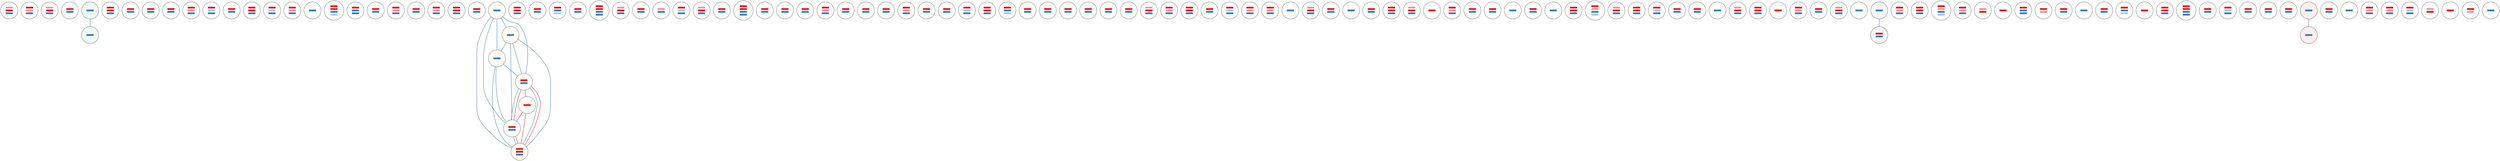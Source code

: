 graph "" {
"20957_4#302" [fontname="helvetica neue", label=<<table cellspacing="6px" border="0" cellborder="0"><tr><td height="10" width="40" bgcolor="#ff8e8f"></td></tr><tr><td height="10" width="40" bgcolor="#e41a1c"></td></tr><tr><td height="10" width="40" bgcolor="#377eb8"></td></tr></table>>, sep="0.4", shape=circle];
"20957_3#251" [fontname="helvetica neue", label=<<table cellspacing="6px" border="0" cellborder="0"><tr><td height="10" width="40" bgcolor="#e41a1c"></td></tr><tr><td height="10" width="40" bgcolor="#ff8e8f"></td></tr><tr><td height="10" width="40" bgcolor="#377eb8"></td></tr></table>>, sep="0.4", shape=circle];
"20957_3#289" [fontname="helvetica neue", label=<<table cellspacing="6px" border="0" cellborder="0"><tr><td height="10" width="40" bgcolor="#ff8e8f"></td></tr><tr><td height="10" width="40" bgcolor="#e41a1c"></td></tr><tr><td height="10" width="40" bgcolor="#377eb8"></td></tr></table>>, sep="0.4", shape=circle];
"20957_3#105" [fontname="helvetica neue", label=<<table cellspacing="6px" border="0" cellborder="0"><tr><td height="10" width="40" bgcolor="#e41a1c"></td></tr><tr><td height="10" width="40" bgcolor="#377eb8"></td></tr></table>>, sep="0.4", shape=circle];
"20957_3#257" [fillcolor="#8dd3c720", fontname="helvetica neue", label=<<table cellspacing="6px" border="0" cellborder="0"><tr><td height="10" width="40" bgcolor="#377eb8"></td></tr></table>>, sep="0.4", shape=circle, style=filled];
"20957_3#255" [fontname="helvetica neue", label=<<table cellspacing="6px" border="0" cellborder="0"><tr><td height="10" width="40" bgcolor="#e41a1c"></td></tr><tr><td height="10" width="40" bgcolor="#e41a1c"></td></tr><tr><td height="10" width="40" bgcolor="#377eb8"></td></tr></table>>, sep="0.4", shape=circle];
"20957_4#18" [fontname="helvetica neue", label=<<table cellspacing="6px" border="0" cellborder="0"><tr><td height="10" width="40" bgcolor="#e41a1c"></td></tr><tr><td height="10" width="40" bgcolor="#377eb8"></td></tr></table>>, sep="0.4", shape=circle];
"20957_4#110" [fontname="helvetica neue", label=<<table cellspacing="6px" border="0" cellborder="0"><tr><td height="10" width="40" bgcolor="#e41a1c"></td></tr><tr><td height="10" width="40" bgcolor="#377eb8"></td></tr></table>>, sep="0.4", shape=circle];
"20957_4#168" [fontname="helvetica neue", label=<<table cellspacing="6px" border="0" cellborder="0"><tr><td height="10" width="40" bgcolor="#e41a1c"></td></tr><tr><td height="10" width="40" bgcolor="#377eb8"></td></tr></table>>, sep="0.4", shape=circle];
"20957_3#195" [fontname="helvetica neue", label=<<table cellspacing="6px" border="0" cellborder="0"><tr><td height="10" width="40" bgcolor="#e41a1c"></td></tr><tr><td height="10" width="40" bgcolor="#ff8e8f"></td></tr><tr><td height="10" width="40" bgcolor="#377eb8"></td></tr></table>>, sep="0.4", shape=circle];
"20957_3#149" [fontname="helvetica neue", label=<<table cellspacing="6px" border="0" cellborder="0"><tr><td height="10" width="40" bgcolor="#e41a1c"></td></tr><tr><td height="10" width="40" bgcolor="#9bcaef"></td></tr><tr><td height="10" width="40" bgcolor="#377eb8"></td></tr></table>>, sep="0.4", shape=circle];
"20957_4#20" [fontname="helvetica neue", label=<<table cellspacing="6px" border="0" cellborder="0"><tr><td height="10" width="40" bgcolor="#e41a1c"></td></tr><tr><td height="10" width="40" bgcolor="#377eb8"></td></tr></table>>, sep="0.4", shape=circle];
"20957_3#263" [fontname="helvetica neue", label=<<table cellspacing="6px" border="0" cellborder="0"><tr><td height="10" width="40" bgcolor="#e41a1c"></td></tr><tr><td height="10" width="40" bgcolor="#e41a1c"></td></tr><tr><td height="10" width="40" bgcolor="#377eb8"></td></tr></table>>, sep="0.4", shape=circle];
"20957_4#68" [fontname="helvetica neue", label=<<table cellspacing="6px" border="0" cellborder="0"><tr><td height="10" width="40" bgcolor="#e41a1c"></td></tr><tr><td height="10" width="40" bgcolor="#9bcaef"></td></tr><tr><td height="10" width="40" bgcolor="#377eb8"></td></tr></table>>, sep="0.4", shape=circle];
"20957_3#115" [fontname="helvetica neue", label=<<table cellspacing="6px" border="0" cellborder="0"><tr><td height="10" width="40" bgcolor="#e41a1c"></td></tr><tr><td height="10" width="40" bgcolor="#ff8e8f"></td></tr><tr><td height="10" width="40" bgcolor="#377eb8"></td></tr></table>>, sep="0.4", shape=circle];
"20957_3#21" [fontname="helvetica neue", label=<<table cellspacing="6px" border="0" cellborder="0"><tr><td height="10" width="40" bgcolor="#377eb8"></td></tr></table>>, sep="0.4", shape=circle];
"20957_3#163" [fontname="helvetica neue", label=<<table cellspacing="6px" border="0" cellborder="0"><tr><td height="10" width="40" bgcolor="#e41a1c"></td></tr><tr><td height="10" width="40" bgcolor="#e41a1c"></td></tr><tr><td height="10" width="40" bgcolor="#377eb8"></td></tr><tr><td height="10" width="40" bgcolor="#9bcaef"></td></tr></table>>, sep="0.4", shape=circle];
"20957_4#210" [fontname="helvetica neue", label=<<table cellspacing="6px" border="0" cellborder="0"><tr><td height="10" width="40" bgcolor="#e41a1c"></td></tr><tr><td height="10" width="40" bgcolor="#377eb8"></td></tr><tr><td height="10" width="40" bgcolor="#377eb8"></td></tr></table>>, sep="0.4", shape=circle];
"20957_4#148" [fontname="helvetica neue", label=<<table cellspacing="6px" border="0" cellborder="0"><tr><td height="10" width="40" bgcolor="#e41a1c"></td></tr><tr><td height="10" width="40" bgcolor="#377eb8"></td></tr></table>>, sep="0.4", shape=circle];
"20957_4#4" [fontname="helvetica neue", label=<<table cellspacing="6px" border="0" cellborder="0"><tr><td height="10" width="40" bgcolor="#e41a1c"></td></tr><tr><td height="10" width="40" bgcolor="#ff8e8f"></td></tr><tr><td height="10" width="40" bgcolor="#377eb8"></td></tr></table>>, sep="0.4", shape=circle];
"20957_3#113" [fontname="helvetica neue", label=<<table cellspacing="6px" border="0" cellborder="0"><tr><td height="10" width="40" bgcolor="#e41a1c"></td></tr><tr><td height="10" width="40" bgcolor="#377eb8"></td></tr></table>>, sep="0.4", shape=circle];
"20957_3#117" [fontname="helvetica neue", label=<<table cellspacing="6px" border="0" cellborder="0"><tr><td height="10" width="40" bgcolor="#e41a1c"></td></tr><tr><td height="10" width="40" bgcolor="#ff8e8f"></td></tr><tr><td height="10" width="40" bgcolor="#377eb8"></td></tr></table>>, sep="0.4", shape=circle];
"20957_3#193" [fontname="helvetica neue", label=<<table cellspacing="6px" border="0" cellborder="0"><tr><td height="10" width="40" bgcolor="#e41a1c"></td></tr><tr><td height="10" width="40" bgcolor="#e41a1c"></td></tr><tr><td height="10" width="40" bgcolor="#377eb8"></td></tr></table>>, sep="0.4", shape=circle];
"20957_3#5" [fontname="helvetica neue", label=<<table cellspacing="6px" border="0" cellborder="0"><tr><td height="10" width="40" bgcolor="#e41a1c"></td></tr><tr><td height="10" width="40" bgcolor="#377eb8"></td></tr></table>>, sep="0.4", shape=circle];
"20957_3#311" [fillcolor="#ffffb320", fontname="helvetica neue", label=<<table cellspacing="6px" border="0" cellborder="0"><tr><td height="10" width="40" bgcolor="#377eb8"></td></tr></table>>, sep="0.4", shape=circle, style=filled];
"20957_4#296" [fontname="helvetica neue", label=<<table cellspacing="6px" border="0" cellborder="0"><tr><td height="10" width="40" bgcolor="#e41a1c"></td></tr><tr><td height="10" width="40" bgcolor="#e41a1c"></td></tr><tr><td height="10" width="40" bgcolor="#377eb8"></td></tr></table>>, sep="0.4", shape=circle];
"20957_3#211" [fontname="helvetica neue", label=<<table cellspacing="6px" border="0" cellborder="0"><tr><td height="10" width="40" bgcolor="#e41a1c"></td></tr><tr><td height="10" width="40" bgcolor="#377eb8"></td></tr></table>>, sep="0.4", shape=circle];
"20957_4#24" [fontname="helvetica neue", label=<<table cellspacing="6px" border="0" cellborder="0"><tr><td height="10" width="40" bgcolor="#e41a1c"></td></tr><tr><td height="10" width="40" bgcolor="#377eb8"></td></tr><tr><td height="10" width="40" bgcolor="#9bcaef"></td></tr></table>>, sep="0.4", shape=circle];
"20957_4#100" [fontname="helvetica neue", label=<<table cellspacing="6px" border="0" cellborder="0"><tr><td height="10" width="40" bgcolor="#e41a1c"></td></tr><tr><td height="10" width="40" bgcolor="#377eb8"></td></tr></table>>, sep="0.4", shape=circle];
"20957_4#72" [fontname="helvetica neue", label=<<table cellspacing="6px" border="0" cellborder="0"><tr><td height="10" width="40" bgcolor="#e41a1c"></td></tr><tr><td height="10" width="40" bgcolor="#e41a1c"></td></tr><tr><td height="10" width="40" bgcolor="#377eb8"></td></tr><tr><td height="10" width="40" bgcolor="#377eb8"></td></tr></table>>, sep="0.4", shape=circle];
"20957_3#119" [fontname="helvetica neue", label=<<table cellspacing="6px" border="0" cellborder="0"><tr><td height="10" width="40" bgcolor="#ff8e8f"></td></tr><tr><td height="10" width="40" bgcolor="#e41a1c"></td></tr><tr><td height="10" width="40" bgcolor="#377eb8"></td></tr></table>>, sep="0.4", shape=circle];
"20957_3#301" [fontname="helvetica neue", label=<<table cellspacing="6px" border="0" cellborder="0"><tr><td height="10" width="40" bgcolor="#e41a1c"></td></tr><tr><td height="10" width="40" bgcolor="#377eb8"></td></tr></table>>, sep="0.4", shape=circle];
"20957_4#166" [fontname="helvetica neue", label=<<table cellspacing="6px" border="0" cellborder="0"><tr><td height="10" width="40" bgcolor="#ff8e8f"></td></tr><tr><td height="10" width="40" bgcolor="#377eb8"></td></tr></table>>, sep="0.4", shape=circle];
"20957_3#17" [fontname="helvetica neue", label=<<table cellspacing="6px" border="0" cellborder="0"><tr><td height="10" width="40" bgcolor="#e41a1c"></td></tr><tr><td height="10" width="40" bgcolor="#9bcaef"></td></tr><tr><td height="10" width="40" bgcolor="#377eb8"></td></tr></table>>, sep="0.4", shape=circle];
"20957_3#145" [fontname="helvetica neue", label=<<table cellspacing="6px" border="0" cellborder="0"><tr><td height="10" width="40" bgcolor="#ff8e8f"></td></tr><tr><td height="10" width="40" bgcolor="#e41a1c"></td></tr><tr><td height="10" width="40" bgcolor="#377eb8"></td></tr></table>>, sep="0.4", shape=circle];
"20957_3#3" [fontname="helvetica neue", label=<<table cellspacing="6px" border="0" cellborder="0"><tr><td height="10" width="40" bgcolor="#e41a1c"></td></tr><tr><td height="10" width="40" bgcolor="#377eb8"></td></tr></table>>, sep="0.4", shape=circle];
"20957_3#53" [fontname="helvetica neue", label=<<table cellspacing="6px" border="0" cellborder="0"><tr><td height="10" width="40" bgcolor="#e41a1c"></td></tr><tr><td height="10" width="40" bgcolor="#e41a1c"></td></tr><tr><td height="10" width="40" bgcolor="#377eb8"></td></tr><tr><td height="10" width="40" bgcolor="#377eb8"></td></tr></table>>, sep="0.4", shape=circle];
"20957_3#55" [fontname="helvetica neue", label=<<table cellspacing="6px" border="0" cellborder="0"><tr><td height="10" width="40" bgcolor="#e41a1c"></td></tr><tr><td height="10" width="40" bgcolor="#377eb8"></td></tr></table>>, sep="0.4", shape=circle];
"20957_3#261" [fontname="helvetica neue", label=<<table cellspacing="6px" border="0" cellborder="0"><tr><td height="10" width="40" bgcolor="#e41a1c"></td></tr><tr><td height="10" width="40" bgcolor="#377eb8"></td></tr></table>>, sep="0.4", shape=circle];
"20957_4#8" [fontname="helvetica neue", label=<<table cellspacing="6px" border="0" cellborder="0"><tr><td height="10" width="40" bgcolor="#e41a1c"></td></tr><tr><td height="10" width="40" bgcolor="#377eb8"></td></tr></table>>, sep="0.4", shape=circle];
"20957_3#291" [fontname="helvetica neue", label=<<table cellspacing="6px" border="0" cellborder="0"><tr><td height="10" width="40" bgcolor="#e41a1c"></td></tr><tr><td height="10" width="40" bgcolor="#ff8e8f"></td></tr><tr><td height="10" width="40" bgcolor="#377eb8"></td></tr></table>>, sep="0.4", shape=circle];
"20957_3#97" [fontname="helvetica neue", label=<<table cellspacing="6px" border="0" cellborder="0"><tr><td height="10" width="40" bgcolor="#e41a1c"></td></tr><tr><td height="10" width="40" bgcolor="#377eb8"></td></tr></table>>, sep="0.4", shape=circle];
"20957_4#258" [fillcolor="#ffffb320", fontname="helvetica neue", label=<<table cellspacing="6px" border="0" cellborder="0"><tr><td height="10" width="40" bgcolor="#377eb8"></td></tr></table>>, sep="0.4", shape=circle, style=filled];
"20957_4#64" [fontname="helvetica neue", label=<<table cellspacing="6px" border="0" cellborder="0"><tr><td height="10" width="40" bgcolor="#e41a1c"></td></tr><tr><td height="10" width="40" bgcolor="#377eb8"></td></tr></table>>, sep="0.4", shape=circle];
"20957_4#348" [fontname="helvetica neue", label=<<table cellspacing="6px" border="0" cellborder="0"><tr><td height="10" width="40" bgcolor="#e41a1c"></td></tr><tr><td height="10" width="40" bgcolor="#377eb8"></td></tr></table>>, sep="0.4", shape=circle];
"20957_4#308" [fontname="helvetica neue", label=<<table cellspacing="6px" border="0" cellborder="0"><tr><td height="10" width="40" bgcolor="#e41a1c"></td></tr><tr><td height="10" width="40" bgcolor="#ff8e8f"></td></tr><tr><td height="10" width="40" bgcolor="#377eb8"></td></tr></table>>, sep="0.4", shape=circle];
"20957_4#300" [fontname="helvetica neue", label=<<table cellspacing="6px" border="0" cellborder="0"><tr><td height="10" width="40" bgcolor="#e41a1c"></td></tr><tr><td height="10" width="40" bgcolor="#377eb8"></td></tr></table>>, sep="0.4", shape=circle];
"20957_4#22" [fontname="helvetica neue", label=<<table cellspacing="6px" border="0" cellborder="0"><tr><td height="10" width="40" bgcolor="#e41a1c"></td></tr><tr><td height="10" width="40" bgcolor="#377eb8"></td></tr></table>>, sep="0.4", shape=circle];
"20957_4#60" [fontname="helvetica neue", label=<<table cellspacing="6px" border="0" cellborder="0"><tr><td height="10" width="40" bgcolor="#e41a1c"></td></tr><tr><td height="10" width="40" bgcolor="#9bcaef"></td></tr><tr><td height="10" width="40" bgcolor="#377eb8"></td></tr></table>>, sep="0.4", shape=circle];
"20957_4#54" [fontname="helvetica neue", label=<<table cellspacing="6px" border="0" cellborder="0"><tr><td height="10" width="40" bgcolor="#e41a1c"></td></tr><tr><td height="10" width="40" bgcolor="#e41a1c"></td></tr><tr><td height="10" width="40" bgcolor="#377eb8"></td></tr></table>>, sep="0.4", shape=circle];
"20957_4#252" [fontname="helvetica neue", label=<<table cellspacing="6px" border="0" cellborder="0"><tr><td height="10" width="40" bgcolor="#e41a1c"></td></tr><tr><td height="10" width="40" bgcolor="#377eb8"></td></tr><tr><td height="10" width="40" bgcolor="#9bcaef"></td></tr></table>>, sep="0.4", shape=circle];
"20957_3#19" [fontname="helvetica neue", label=<<table cellspacing="6px" border="0" cellborder="0"><tr><td height="10" width="40" bgcolor="#e41a1c"></td></tr><tr><td height="10" width="40" bgcolor="#377eb8"></td></tr></table>>, sep="0.4", shape=circle];
"20957_3#205" [fontname="helvetica neue", label=<<table cellspacing="6px" border="0" cellborder="0"><tr><td height="10" width="40" bgcolor="#e41a1c"></td></tr><tr><td height="10" width="40" bgcolor="#377eb8"></td></tr></table>>, sep="0.4", shape=circle];
"20957_3#213" [fontname="helvetica neue", label=<<table cellspacing="6px" border="0" cellborder="0"><tr><td height="10" width="40" bgcolor="#e41a1c"></td></tr><tr><td height="10" width="40" bgcolor="#377eb8"></td></tr></table>>, sep="0.4", shape=circle];
"20957_3#197" [fontname="helvetica neue", label=<<table cellspacing="6px" border="0" cellborder="0"><tr><td height="10" width="40" bgcolor="#e41a1c"></td></tr><tr><td height="10" width="40" bgcolor="#377eb8"></td></tr></table>>, sep="0.4", shape=circle];
"20957_4#198" [fontname="helvetica neue", label=<<table cellspacing="6px" border="0" cellborder="0"><tr><td height="10" width="40" bgcolor="#e41a1c"></td></tr><tr><td height="10" width="40" bgcolor="#377eb8"></td></tr></table>>, sep="0.4", shape=circle];
"20957_4#264" [fontname="helvetica neue", label=<<table cellspacing="6px" border="0" cellborder="0"><tr><td height="10" width="40" bgcolor="#e41a1c"></td></tr><tr><td height="10" width="40" bgcolor="#377eb8"></td></tr></table>>, sep="0.4", shape=circle];
"20957_4#52" [fontname="helvetica neue", label=<<table cellspacing="6px" border="0" cellborder="0"><tr><td height="10" width="40" bgcolor="#ff8e8f"></td></tr><tr><td height="10" width="40" bgcolor="#e41a1c"></td></tr><tr><td height="10" width="40" bgcolor="#377eb8"></td></tr></table>>, sep="0.4", shape=circle];
"20957_4#50" [fontname="helvetica neue", label=<<table cellspacing="6px" border="0" cellborder="0"><tr><td height="10" width="40" bgcolor="#e41a1c"></td></tr><tr><td height="10" width="40" bgcolor="#ff8e8f"></td></tr><tr><td height="10" width="40" bgcolor="#377eb8"></td></tr></table>>, sep="0.4", shape=circle];
"20957_4#116" [fillcolor="#ffffb320", fontname="helvetica neue", label=<<table cellspacing="6px" border="0" cellborder="0"><tr><td height="10" width="40" bgcolor="#377eb8"></td></tr></table>>, sep="0.4", shape=circle, style=filled];
"20957_3#157" [fontname="helvetica neue", label=<<table cellspacing="6px" border="0" cellborder="0"><tr><td height="10" width="40" bgcolor="#e41a1c"></td></tr><tr><td height="10" width="40" bgcolor="#e41a1c"></td></tr><tr><td height="10" width="40" bgcolor="#377eb8"></td></tr></table>>, sep="0.4", shape=circle];
"20957_3#67" [fontname="helvetica neue", label=<<table cellspacing="6px" border="0" cellborder="0"><tr><td height="10" width="40" bgcolor="#e41a1c"></td></tr><tr><td height="10" width="40" bgcolor="#377eb8"></td></tr></table>>, sep="0.4", shape=circle];
"20957_3#111" [fontname="helvetica neue", label=<<table cellspacing="6px" border="0" cellborder="0"><tr><td height="10" width="40" bgcolor="#e41a1c"></td></tr><tr><td height="10" width="40" bgcolor="#9bcaef"></td></tr><tr><td height="10" width="40" bgcolor="#377eb8"></td></tr></table>>, sep="0.4", shape=circle];
"20957_3#161" [fontname="helvetica neue", label=<<table cellspacing="6px" border="0" cellborder="0"><tr><td height="10" width="40" bgcolor="#e41a1c"></td></tr><tr><td height="10" width="40" bgcolor="#ff8e8f"></td></tr><tr><td height="10" width="40" bgcolor="#377eb8"></td></tr></table>>, sep="0.4", shape=circle];
"20957_4#254" [fontname="helvetica neue", label=<<table cellspacing="6px" border="0" cellborder="0"><tr><td height="10" width="40" bgcolor="#e41a1c"></td></tr><tr><td height="10" width="40" bgcolor="#ff8e8f"></td></tr><tr><td height="10" width="40" bgcolor="#377eb8"></td></tr></table>>, sep="0.4", shape=circle];
"20957_3#249" [fontname="helvetica neue", label=<<table cellspacing="6px" border="0" cellborder="0"><tr><td height="10" width="40" bgcolor="#377eb8"></td></tr></table>>, sep="0.4", shape=circle];
"20957_3#15" [fontname="helvetica neue", label=<<table cellspacing="6px" border="0" cellborder="0"><tr><td height="10" width="40" bgcolor="#ff8e8f"></td></tr><tr><td height="10" width="40" bgcolor="#e41a1c"></td></tr><tr><td height="10" width="40" bgcolor="#377eb8"></td></tr></table>>, sep="0.4", shape=circle];
"20957_3#199" [fontname="helvetica neue", label=<<table cellspacing="6px" border="0" cellborder="0"><tr><td height="10" width="40" bgcolor="#e41a1c"></td></tr><tr><td height="10" width="40" bgcolor="#377eb8"></td></tr></table>>, sep="0.4", shape=circle];
"20957_3#259" [fontname="helvetica neue", label=<<table cellspacing="6px" border="0" cellborder="0"><tr><td height="10" width="40" bgcolor="#377eb8"></td></tr></table>>, sep="0.4", shape=circle];
"20957_3#13" [fontname="helvetica neue", label=<<table cellspacing="6px" border="0" cellborder="0"><tr><td height="10" width="40" bgcolor="#e41a1c"></td></tr><tr><td height="10" width="40" bgcolor="#377eb8"></td></tr></table>>, sep="0.4", shape=circle];
"20957_3#243" [fontname="helvetica neue", label=<<table cellspacing="6px" border="0" cellborder="0"><tr><td height="10" width="40" bgcolor="#e41a1c"></td></tr><tr><td height="10" width="40" bgcolor="#e41a1c"></td></tr><tr><td height="10" width="40" bgcolor="#377eb8"></td></tr></table>>, sep="0.4", shape=circle];
"20957_3#99" [fontname="helvetica neue", label=<<table cellspacing="6px" border="0" cellborder="0"><tr><td height="10" width="40" bgcolor="#ff8e8f"></td></tr><tr><td height="10" width="40" bgcolor="#e41a1c"></td></tr><tr><td height="10" width="40" bgcolor="#377eb8"></td></tr></table>>, sep="0.4", shape=circle];
"20957_3#61" [fontname="helvetica neue", label=<<table cellspacing="6px" border="0" cellborder="0"><tr><td height="10" width="40" bgcolor="#e41a1c"></td></tr></table>>, sep="0.4", shape=circle];
"20957_3#347" [fontname="helvetica neue", label=<<table cellspacing="6px" border="0" cellborder="0"><tr><td height="10" width="40" bgcolor="#e41a1c"></td></tr><tr><td height="10" width="40" bgcolor="#ff8e8f"></td></tr><tr><td height="10" width="40" bgcolor="#377eb8"></td></tr></table>>, sep="0.4", shape=circle];
"20957_4#248" [fontname="helvetica neue", label=<<table cellspacing="6px" border="0" cellborder="0"><tr><td height="10" width="40" bgcolor="#e41a1c"></td></tr><tr><td height="10" width="40" bgcolor="#377eb8"></td></tr></table>>, sep="0.4", shape=circle];
"20957_4#62" [fontname="helvetica neue", label=<<table cellspacing="6px" border="0" cellborder="0"><tr><td height="10" width="40" bgcolor="#e41a1c"></td></tr><tr><td height="10" width="40" bgcolor="#377eb8"></td></tr></table>>, sep="0.4", shape=circle];
"20957_4#202" [fillcolor="#8dd3c720", fontname="helvetica neue", label=<<table cellspacing="6px" border="0" cellborder="0"><tr><td height="10" width="40" bgcolor="#377eb8"></td></tr></table>>, sep="0.4", shape=circle, style=filled];
"20957_4#352" [fontname="helvetica neue", label=<<table cellspacing="6px" border="0" cellborder="0"><tr><td height="10" width="40" bgcolor="#377eb8"></td></tr></table>>, sep="0.4", shape=circle];
"20957_4#70" [fontname="helvetica neue", label=<<table cellspacing="6px" border="0" cellborder="0"><tr><td height="10" width="40" bgcolor="#e41a1c"></td></tr><tr><td height="10" width="40" bgcolor="#377eb8"></td></tr></table>>, sep="0.4", shape=circle];
"20957_4#306" [fontname="helvetica neue", label=<<table cellspacing="6px" border="0" cellborder="0"><tr><td height="10" width="40" bgcolor="#377eb8"></td></tr></table>>, sep="0.4", shape=circle];
"20957_4#194" [fontname="helvetica neue", label=<<table cellspacing="6px" border="0" cellborder="0"><tr><td height="10" width="40" bgcolor="#e41a1c"></td></tr><tr><td height="10" width="40" bgcolor="#e41a1c"></td></tr><tr><td height="10" width="40" bgcolor="#377eb8"></td></tr></table>>, sep="0.4", shape=circle];
"20957_3#109" [fontname="helvetica neue", label=<<table cellspacing="6px" border="0" cellborder="0"><tr><td height="10" width="40" bgcolor="#e41a1c"></td></tr><tr><td height="10" width="40" bgcolor="#ff8e8f"></td></tr><tr><td height="10" width="40" bgcolor="#377eb8"></td></tr><tr><td height="10" width="40" bgcolor="#9bcaef"></td></tr></table>>, sep="0.4", shape=circle];
"20957_4#112" [fontname="helvetica neue", label=<<table cellspacing="6px" border="0" cellborder="0"><tr><td height="10" width="40" bgcolor="#ff8e8f"></td></tr><tr><td height="10" width="40" bgcolor="#e41a1c"></td></tr><tr><td height="10" width="40" bgcolor="#377eb8"></td></tr></table>>, sep="0.4", shape=circle];
"20957_4#164" [fontname="helvetica neue", label=<<table cellspacing="6px" border="0" cellborder="0"><tr><td height="10" width="40" bgcolor="#e41a1c"></td></tr><tr><td height="10" width="40" bgcolor="#e41a1c"></td></tr><tr><td height="10" width="40" bgcolor="#377eb8"></td></tr></table>>, sep="0.4", shape=circle];
"20957_4#196" [fontname="helvetica neue", label=<<table cellspacing="6px" border="0" cellborder="0"><tr><td height="10" width="40" bgcolor="#e41a1c"></td></tr><tr><td height="10" width="40" bgcolor="#9bcaef"></td></tr><tr><td height="10" width="40" bgcolor="#377eb8"></td></tr></table>>, sep="0.4", shape=circle];
"20957_3#349" [fontname="helvetica neue", label=<<table cellspacing="6px" border="0" cellborder="0"><tr><td height="10" width="40" bgcolor="#e41a1c"></td></tr><tr><td height="10" width="40" bgcolor="#377eb8"></td></tr></table>>, sep="0.4", shape=circle];
"20957_4#346" [fontname="helvetica neue", label=<<table cellspacing="6px" border="0" cellborder="0"><tr><td height="10" width="40" bgcolor="#e41a1c"></td></tr><tr><td height="10" width="40" bgcolor="#377eb8"></td></tr></table>>, sep="0.4", shape=circle];
"20957_4#304" [fontname="helvetica neue", label=<<table cellspacing="6px" border="0" cellborder="0"><tr><td height="10" width="40" bgcolor="#377eb8"></td></tr></table>>, sep="0.4", shape=circle];
"20957_3#215" [fontname="helvetica neue", label=<<table cellspacing="6px" border="0" cellborder="0"><tr><td height="10" width="40" bgcolor="#ff8e8f"></td></tr><tr><td height="10" width="40" bgcolor="#e41a1c"></td></tr><tr><td height="10" width="40" bgcolor="#377eb8"></td></tr></table>>, sep="0.4", shape=circle];
"20957_4#262" [fontname="helvetica neue", label=<<table cellspacing="6px" border="0" cellborder="0"><tr><td height="10" width="40" bgcolor="#e41a1c"></td></tr><tr><td height="10" width="40" bgcolor="#e41a1c"></td></tr><tr><td height="10" width="40" bgcolor="#377eb8"></td></tr></table>>, sep="0.4", shape=circle];
"20957_3#167" [fontname="helvetica neue", label=<<table cellspacing="6px" border="0" cellborder="0"><tr><td height="10" width="40" bgcolor="#e41a1c"></td></tr></table>>, sep="0.4", shape=circle];
"20957_4#256" [fontname="helvetica neue", label=<<table cellspacing="6px" border="0" cellborder="0"><tr><td height="10" width="40" bgcolor="#e41a1c"></td></tr><tr><td height="10" width="40" bgcolor="#ff8e8f"></td></tr><tr><td height="10" width="40" bgcolor="#377eb8"></td></tr></table>>, sep="0.4", shape=circle];
"20957_3#241" [fontname="helvetica neue", label=<<table cellspacing="6px" border="0" cellborder="0"><tr><td height="10" width="40" bgcolor="#e41a1c"></td></tr><tr><td height="10" width="40" bgcolor="#377eb8"></td></tr></table>>, sep="0.4", shape=circle];
"20957_4#118" [fontname="helvetica neue", label=<<table cellspacing="6px" border="0" cellborder="0"><tr><td height="10" width="40" bgcolor="#ff8e8f"></td></tr><tr><td height="10" width="40" bgcolor="#e41a1c"></td></tr><tr><td height="10" width="40" bgcolor="#377eb8"></td></tr></table>>, sep="0.4", shape=circle];
"20957_4#246" [fontname="helvetica neue", label=<<table cellspacing="6px" border="0" cellborder="0"><tr><td height="10" width="40" bgcolor="#377eb8"></td></tr></table>>, sep="0.4", shape=circle];
"20957_4#114" [fillcolor="#bebada20", fontname="helvetica neue", label=<<table cellspacing="6px" border="0" cellborder="0"><tr><td height="10" width="40" bgcolor="#377eb8"></td></tr></table>>, sep="0.4", shape=circle, style=filled];
"20957_4#150" [fontname="helvetica neue", label=<<table cellspacing="6px" border="0" cellborder="0"><tr><td height="10" width="40" bgcolor="#e41a1c"></td></tr><tr><td height="10" width="40" bgcolor="#ff8e8f"></td></tr><tr><td height="10" width="40" bgcolor="#377eb8"></td></tr></table>>, sep="0.4", shape=circle];
"20957_3#245" [fillcolor="#ffffb320", fontname="helvetica neue", label=<<table cellspacing="6px" border="0" cellborder="0"><tr><td height="10" width="40" bgcolor="#e41a1c"></td></tr><tr><td height="10" width="40" bgcolor="#377eb8"></td></tr></table>>, sep="0.4", shape=circle, style=filled];
"20957_4#298" [fontname="helvetica neue", label=<<table cellspacing="6px" border="0" cellborder="0"><tr><td height="10" width="40" bgcolor="#e41a1c"></td></tr><tr><td height="10" width="40" bgcolor="#e41a1c"></td></tr><tr><td height="10" width="40" bgcolor="#377eb8"></td></tr></table>>, sep="0.4", shape=circle];
"20957_4#206" [fontname="helvetica neue", label=<<table cellspacing="6px" border="0" cellborder="0"><tr><td height="10" width="40" bgcolor="#e41a1c"></td></tr><tr><td height="10" width="40" bgcolor="#ff8e8f"></td></tr><tr><td height="10" width="40" bgcolor="#377eb8"></td></tr><tr><td height="10" width="40" bgcolor="#9bcaef"></td></tr></table>>, sep="0.4", shape=circle];
"20957_4#244" [fontname="helvetica neue", label=<<table cellspacing="6px" border="0" cellborder="0"><tr><td height="10" width="40" bgcolor="#e41a1c"></td></tr><tr><td height="10" width="40" bgcolor="#ff8e8f"></td></tr><tr><td height="10" width="40" bgcolor="#377eb8"></td></tr></table>>, sep="0.4", shape=circle];
"20957_4#204" [fontname="helvetica neue", label=<<table cellspacing="6px" border="0" cellborder="0"><tr><td height="10" width="40" bgcolor="#ff8e8f"></td></tr><tr><td height="10" width="40" bgcolor="#e41a1c"></td></tr></table>>, sep="0.4", shape=circle];
"20957_4#292" [fontname="helvetica neue", label=<<table cellspacing="6px" border="0" cellborder="0"><tr><td height="10" width="40" bgcolor="#e41a1c"></td></tr></table>>, sep="0.4", shape=circle];
"20957_4#158" [fontname="helvetica neue", label=<<table cellspacing="6px" border="0" cellborder="0"><tr><td height="10" width="40" bgcolor="#e41a1c"></td></tr><tr><td height="10" width="40" bgcolor="#377eb8"></td></tr><tr><td height="10" width="40" bgcolor="#377eb8"></td></tr></table>>, sep="0.4", shape=circle];
"20957_3#309" [fontname="helvetica neue", label=<<table cellspacing="6px" border="0" cellborder="0"><tr><td height="10" width="40" bgcolor="#e41a1c"></td></tr><tr><td height="10" width="40" bgcolor="#ff8e8f"></td></tr></table>>, sep="0.4", shape=circle];
"20957_4#14" [fontname="helvetica neue", label=<<table cellspacing="6px" border="0" cellborder="0"><tr><td height="10" width="40" bgcolor="#e41a1c"></td></tr><tr><td height="10" width="40" bgcolor="#377eb8"></td></tr></table>>, sep="0.4", shape=circle];
"20957_3#151" [fillcolor="#ffffb320", fontname="helvetica neue", label=<<table cellspacing="6px" border="0" cellborder="0"><tr><td height="10" width="40" bgcolor="#e41a1c"></td></tr></table>>, sep="0.4", shape=circle, style=filled];
"20957_3#153" [fillcolor="#ffffb320", fontname="helvetica neue", label=<<table cellspacing="6px" border="0" cellborder="0"><tr><td height="10" width="40" bgcolor="#e41a1c"></td></tr><tr><td height="10" width="40" bgcolor="#377eb8"></td></tr></table>>, sep="0.4", shape=circle, style=filled];
"20957_4#10" [fontname="helvetica neue", label=<<table cellspacing="6px" border="0" cellborder="0"><tr><td height="10" width="40" bgcolor="#377eb8"></td></tr></table>>, sep="0.4", shape=circle];
"20957_4#156" [fontname="helvetica neue", label=<<table cellspacing="6px" border="0" cellborder="0"><tr><td height="10" width="40" bgcolor="#e41a1c"></td></tr><tr><td height="10" width="40" bgcolor="#377eb8"></td></tr></table>>, sep="0.4", shape=circle];
"20957_3#51" [fontname="helvetica neue", label=<<table cellspacing="6px" border="0" cellborder="0"><tr><td height="10" width="40" bgcolor="#e41a1c"></td></tr><tr><td height="10" width="40" bgcolor="#377eb8"></td></tr><tr><td height="10" width="40" bgcolor="#9bcaef"></td></tr></table>>, sep="0.4", shape=circle];
"20957_4#120" [fontname="helvetica neue", label=<<table cellspacing="6px" border="0" cellborder="0"><tr><td height="10" width="40" bgcolor="#e41a1c"></td></tr></table>>, sep="0.4", shape=circle];
"20957_3#165" [fontname="helvetica neue", label=<<table cellspacing="6px" border="0" cellborder="0"><tr><td height="10" width="40" bgcolor="#e41a1c"></td></tr><tr><td height="10" width="40" bgcolor="#e41a1c"></td></tr><tr><td height="10" width="40" bgcolor="#377eb8"></td></tr></table>>, sep="0.4", shape=circle];
"20957_3#11" [fontname="helvetica neue", label=<<table cellspacing="6px" border="0" cellborder="0"><tr><td height="10" width="40" bgcolor="#e41a1c"></td></tr><tr><td height="10" width="40" bgcolor="#e41a1c"></td></tr><tr><td height="10" width="40" bgcolor="#377eb8"></td></tr><tr><td height="10" width="40" bgcolor="#377eb8"></td></tr></table>>, sep="0.4", shape=circle];
"20957_3#23" [fontname="helvetica neue", label=<<table cellspacing="6px" border="0" cellborder="0"><tr><td height="10" width="40" bgcolor="#e41a1c"></td></tr><tr><td height="10" width="40" bgcolor="#377eb8"></td></tr></table>>, sep="0.4", shape=circle];
"20957_4#214" [fontname="helvetica neue", label=<<table cellspacing="6px" border="0" cellborder="0"><tr><td height="10" width="40" bgcolor="#e41a1c"></td></tr><tr><td height="10" width="40" bgcolor="#9bcaef"></td></tr><tr><td height="10" width="40" bgcolor="#377eb8"></td></tr></table>>, sep="0.4", shape=circle];
"20957_3#159" [fontname="helvetica neue", label=<<table cellspacing="6px" border="0" cellborder="0"><tr><td height="10" width="40" bgcolor="#e41a1c"></td></tr><tr><td height="10" width="40" bgcolor="#377eb8"></td></tr></table>>, sep="0.4", shape=circle];
"20957_4#212" [fontname="helvetica neue", label=<<table cellspacing="6px" border="0" cellborder="0"><tr><td height="10" width="40" bgcolor="#e41a1c"></td></tr><tr><td height="10" width="40" bgcolor="#377eb8"></td></tr></table>>, sep="0.4", shape=circle];
"20957_3#155" [fontname="helvetica neue", label=<<table cellspacing="6px" border="0" cellborder="0"><tr><td height="10" width="40" bgcolor="#e41a1c"></td></tr><tr><td height="10" width="40" bgcolor="#377eb8"></td></tr></table>>, sep="0.4", shape=circle];
"20957_4#208" [fillcolor="#fb807220", fontname="helvetica neue", label=<<table cellspacing="6px" border="0" cellborder="0"><tr><td height="10" width="40" bgcolor="#377eb8"></td></tr></table>>, sep="0.4", shape=circle, style=filled];
"20957_4#154" [fontname="helvetica neue", label=<<table cellspacing="6px" border="0" cellborder="0"><tr><td height="10" width="40" bgcolor="#e41a1c"></td></tr><tr><td height="10" width="40" bgcolor="#377eb8"></td></tr></table>>, sep="0.4", shape=circle];
"20957_4#200" [fontname="helvetica neue", label=<<table cellspacing="6px" border="0" cellborder="0"><tr><td height="10" width="40" bgcolor="#377eb8"></td></tr></table>>, sep="0.4", shape=circle];
"20957_3#59" [fontname="helvetica neue", label=<<table cellspacing="6px" border="0" cellborder="0"><tr><td height="10" width="40" bgcolor="#e41a1c"></td></tr><tr><td height="10" width="40" bgcolor="#ff8e8f"></td></tr><tr><td height="10" width="40" bgcolor="#377eb8"></td></tr></table>>, sep="0.4", shape=circle];
"20957_4#66" [fontname="helvetica neue", label=<<table cellspacing="6px" border="0" cellborder="0"><tr><td height="10" width="40" bgcolor="#e41a1c"></td></tr><tr><td height="10" width="40" bgcolor="#ff8e8f"></td></tr><tr><td height="10" width="40" bgcolor="#377eb8"></td></tr></table>>, sep="0.4", shape=circle];
"20957_4#250" [fontname="helvetica neue", label=<<table cellspacing="6px" border="0" cellborder="0"><tr><td height="10" width="40" bgcolor="#e41a1c"></td></tr><tr><td height="10" width="40" bgcolor="#9bcaef"></td></tr><tr><td height="10" width="40" bgcolor="#377eb8"></td></tr></table>>, sep="0.4", shape=circle];
"20957_3#69" [fillcolor="#fb807220", fontname="helvetica neue", label=<<table cellspacing="6px" border="0" cellborder="0"><tr><td height="10" width="40" bgcolor="#377eb8"></td></tr></table>>, sep="0.4", shape=circle, style=filled];
"20957_4#12" [fillcolor="#bebada20", fontname="helvetica neue", label=<<table cellspacing="6px" border="0" cellborder="0"><tr><td height="10" width="40" bgcolor="#e41a1c"></td></tr><tr><td height="10" width="40" bgcolor="#377eb8"></td></tr></table>>, sep="0.4", shape=circle, style=filled];
"20957_3#7" [fillcolor="#ffffb320", fontname="helvetica neue", label=<<table cellspacing="6px" border="0" cellborder="0"><tr><td height="10" width="40" bgcolor="#e41a1c"></td></tr><tr><td height="10" width="40" bgcolor="#e41a1c"></td></tr><tr><td height="10" width="40" bgcolor="#377eb8"></td></tr></table>>, sep="0.4", shape=circle, style=filled];
"20957_4#108" [fontname="helvetica neue", label=<<table cellspacing="6px" border="0" cellborder="0"><tr><td height="10" width="40" bgcolor="#ff8e8f"></td></tr><tr><td height="10" width="40" bgcolor="#e41a1c"></td></tr></table>>, sep="0.4", shape=circle];
"20957_4#162" [fontname="helvetica neue", label=<<table cellspacing="6px" border="0" cellborder="0"><tr><td height="10" width="40" bgcolor="#e41a1c"></td></tr></table>>, sep="0.4", shape=circle];
"20957_4#104" [fontname="helvetica neue", label=<<table cellspacing="6px" border="0" cellborder="0"><tr><td height="10" width="40" bgcolor="#e41a1c"></td></tr><tr><td height="10" width="40" bgcolor="#ff8e8f"></td></tr></table>>, sep="0.4", shape=circle];
"20957_4#310" [fontname="helvetica neue", label=<<table cellspacing="6px" border="0" cellborder="0"><tr><td height="10" width="40" bgcolor="#377eb8"></td></tr></table>>, sep="0.4", shape=circle];
"20957_3#257" -- "20957_4#202"  [color="#377eb8", key=B, penwidth=2, weight=1];
"20957_3#311" -- "20957_4#258"  [color="#377eb8", key=B, penwidth=2, weight=1];
"20957_3#311" -- "20957_4#116"  [color="#377eb8", key=B, penwidth=2, weight=1];
"20957_3#311" -- "20957_3#245"  [color="#377eb8", key=B, penwidth=2, weight=1];
"20957_3#311" -- "20957_3#7"  [color="#377eb8", key=B, penwidth=2, weight=1];
"20957_3#311" -- "20957_3#153"  [color="#377eb8", key=B, penwidth=2, weight=1];
"20957_4#258" -- "20957_3#153"  [color="#377eb8", key=B, penwidth=2, weight=1];
"20957_4#258" -- "20957_4#116"  [color="#377eb8", key=B, penwidth=2, weight=1];
"20957_4#258" -- "20957_3#7"  [color="#377eb8", key=B, penwidth=2, weight=1];
"20957_4#258" -- "20957_3#245"  [color="#377eb8", key=B, penwidth=2, weight=1];
"20957_4#116" -- "20957_3#153"  [color="#377eb8", key=B, penwidth=2, weight=1];
"20957_4#116" -- "20957_3#7"  [color="#377eb8", key=B, penwidth=2, weight=1];
"20957_4#116" -- "20957_3#245"  [color="#377eb8", key=B, penwidth=2, weight=1];
"20957_4#114" -- "20957_4#12"  [color="#377eb8", key=B, penwidth=2, weight=1];
"20957_3#245" -- "20957_3#7"  [color="#377eb8", key=B, penwidth=2, weight=1];
"20957_3#245" -- "20957_3#7"  [color="#e41a1c", key=A, penwidth=2, weight=1];
"20957_3#245" -- "20957_3#153"  [color="#377eb8", key=B, penwidth=2, weight=1];
"20957_3#245" -- "20957_3#153"  [color="#e41a1c", key=A, penwidth=2, weight=1];
"20957_3#245" -- "20957_3#151"  [color="#e41a1c", key=A, penwidth=2, weight=1];
"20957_3#151" -- "20957_3#153"  [color="#e41a1c", key=A, penwidth=2, weight=1];
"20957_3#151" -- "20957_3#7"  [color="#e41a1c", key=A, penwidth=2, weight=1];
"20957_3#153" -- "20957_3#7"  [color="#377eb8", key=B, penwidth=2, weight=1];
"20957_3#153" -- "20957_3#7"  [color="#e41a1c", key=A, penwidth=2, weight=1];
"20957_4#208" -- "20957_3#69"  [color="#377eb8", key=B, penwidth=2, weight=1];
}
